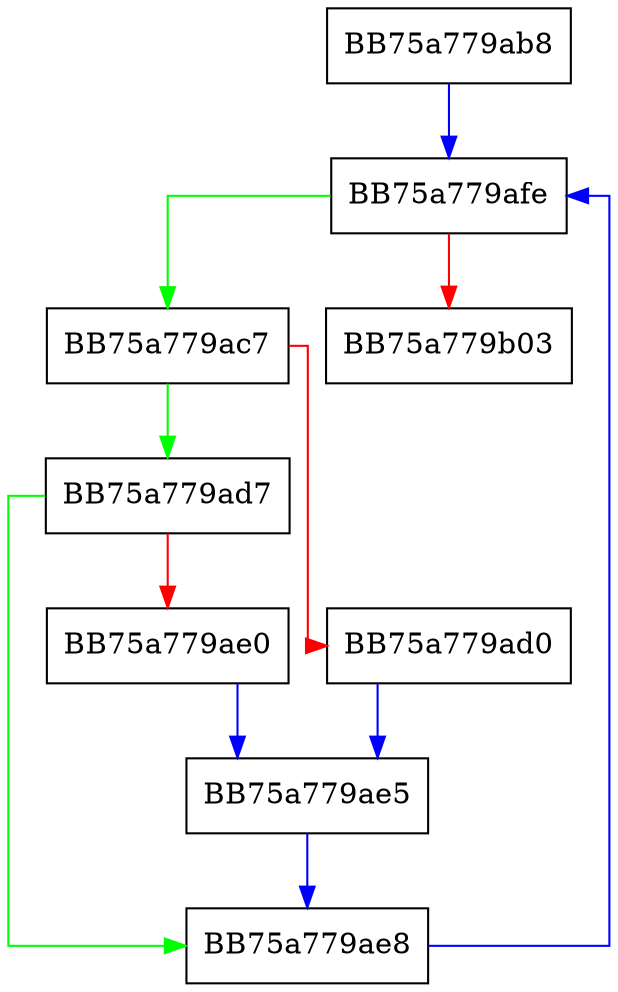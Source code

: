 digraph LcidFromHexString {
  node [shape="box"];
  graph [splines=ortho];
  BB75a779ab8 -> BB75a779afe [color="blue"];
  BB75a779ac7 -> BB75a779ad7 [color="green"];
  BB75a779ac7 -> BB75a779ad0 [color="red"];
  BB75a779ad0 -> BB75a779ae5 [color="blue"];
  BB75a779ad7 -> BB75a779ae8 [color="green"];
  BB75a779ad7 -> BB75a779ae0 [color="red"];
  BB75a779ae0 -> BB75a779ae5 [color="blue"];
  BB75a779ae5 -> BB75a779ae8 [color="blue"];
  BB75a779ae8 -> BB75a779afe [color="blue"];
  BB75a779afe -> BB75a779ac7 [color="green"];
  BB75a779afe -> BB75a779b03 [color="red"];
}
